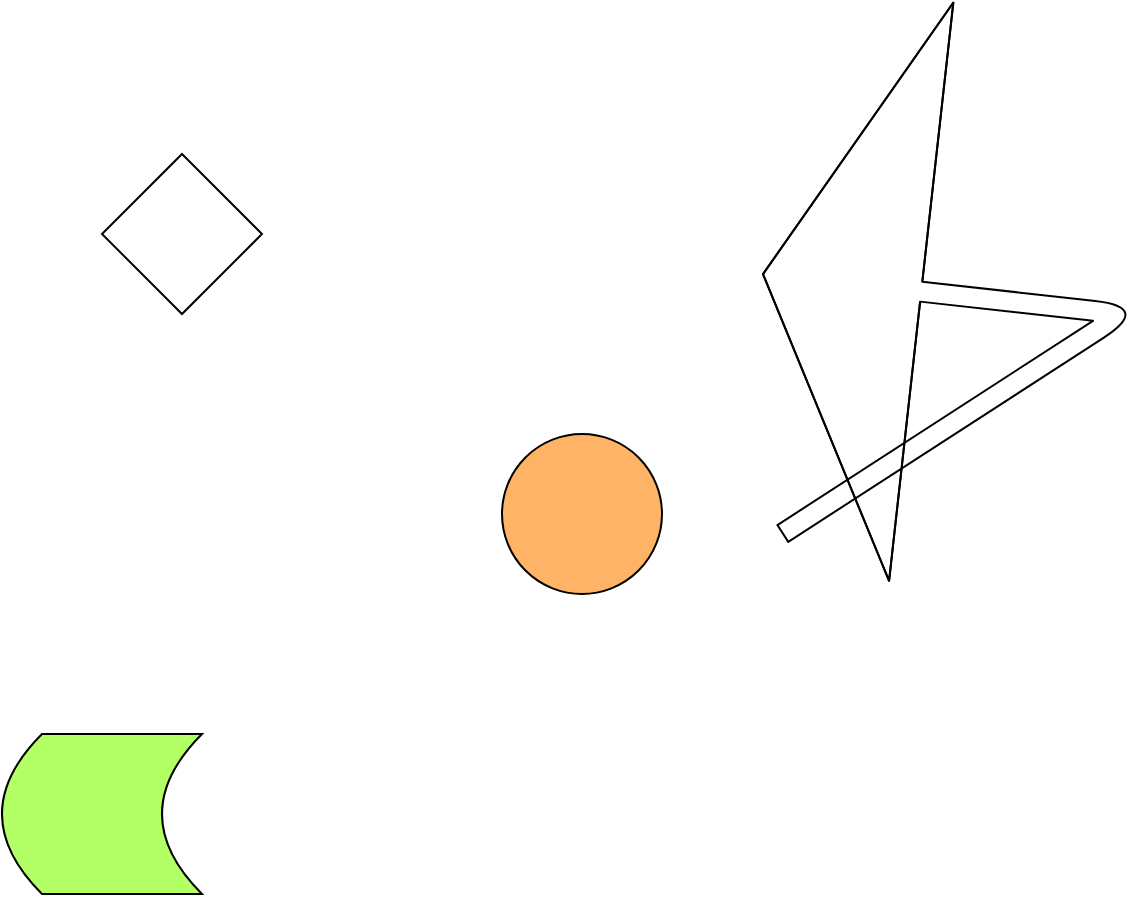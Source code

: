 <mxfile version="14.4.3" type="github">
  <diagram id="3D0DHYD3XwMjB1Ubeow9" name="Page-1">
    <mxGraphModel dx="749" dy="1628" grid="1" gridSize="10" guides="1" tooltips="1" connect="1" arrows="1" fold="1" page="1" pageScale="1" pageWidth="827" pageHeight="1169" math="0" shadow="0">
      <root>
        <mxCell id="0" />
        <mxCell id="1" parent="0" />
        <mxCell id="NpCSV3PL6PeHgmUgio19-1" value="" style="ellipse;whiteSpace=wrap;html=1;aspect=fixed;fillColor=#FFB366;" vertex="1" parent="1">
          <mxGeometry x="340" y="200" width="80" height="80" as="geometry" />
        </mxCell>
        <mxCell id="NpCSV3PL6PeHgmUgio19-2" value="" style="rhombus;whiteSpace=wrap;html=1;" vertex="1" parent="1">
          <mxGeometry x="140" y="60" width="80" height="80" as="geometry" />
        </mxCell>
        <mxCell id="NpCSV3PL6PeHgmUgio19-3" value="" style="shape=flexArrow;endArrow=classic;html=1;endWidth=280;endSize=26.2;" edge="1" parent="1">
          <mxGeometry width="50" height="50" relative="1" as="geometry">
            <mxPoint x="480" y="250" as="sourcePoint" />
            <mxPoint x="470" y="120" as="targetPoint" />
            <Array as="points">
              <mxPoint x="650" y="140" />
            </Array>
          </mxGeometry>
        </mxCell>
        <mxCell id="NpCSV3PL6PeHgmUgio19-4" value="" style="shape=dataStorage;whiteSpace=wrap;html=1;fixedSize=1;fillColor=#B3FF66;" vertex="1" parent="1">
          <mxGeometry x="90" y="350" width="100" height="80" as="geometry" />
        </mxCell>
      </root>
    </mxGraphModel>
  </diagram>
</mxfile>
